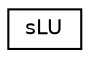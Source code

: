 digraph G
{
  edge [fontname="Helvetica",fontsize="10",labelfontname="Helvetica",labelfontsize="10"];
  node [fontname="Helvetica",fontsize="10",shape=record];
  rankdir=LR;
  Node1 [label="sLU",height=0.2,width=0.4,color="black", fillcolor="white", style="filled",URL="$de/d94/structsLU.html"];
}
